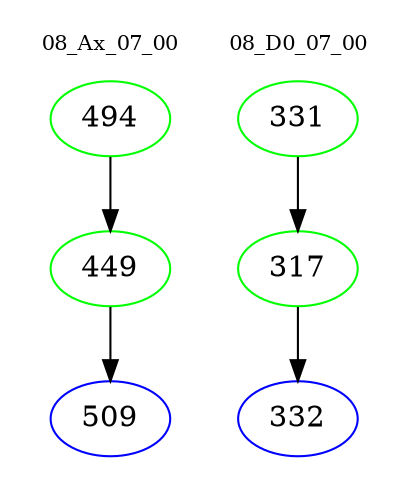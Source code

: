 digraph{
subgraph cluster_0 {
color = white
label = "08_Ax_07_00";
fontsize=10;
T0_494 [label="494", color="green"]
T0_494 -> T0_449 [color="black"]
T0_449 [label="449", color="green"]
T0_449 -> T0_509 [color="black"]
T0_509 [label="509", color="blue"]
}
subgraph cluster_1 {
color = white
label = "08_D0_07_00";
fontsize=10;
T1_331 [label="331", color="green"]
T1_331 -> T1_317 [color="black"]
T1_317 [label="317", color="green"]
T1_317 -> T1_332 [color="black"]
T1_332 [label="332", color="blue"]
}
}
